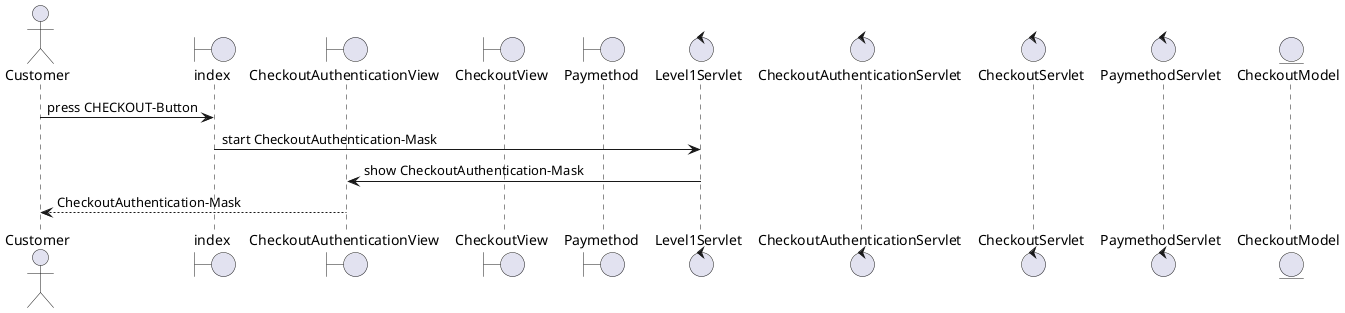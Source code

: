 
@startuml
'https://plantuml.com/class-diagram
'Erstellt von Rahgawi
actor Customer
boundary index
boundary CheckoutAuthenticationView
boundary CheckoutView
boundary Paymethod
control Level1Servlet
control CheckoutAuthenticationServlet
control CheckoutServlet
control PaymethodServlet
entity CheckoutModel
Customer -> index : press CHECKOUT-Button
index -> Level1Servlet : start CheckoutAuthentication-Mask
Level1Servlet -> CheckoutAuthenticationView : show CheckoutAuthentication-Mask
CheckoutAuthenticationView --> Customer : CheckoutAuthentication-Mask

@enduml